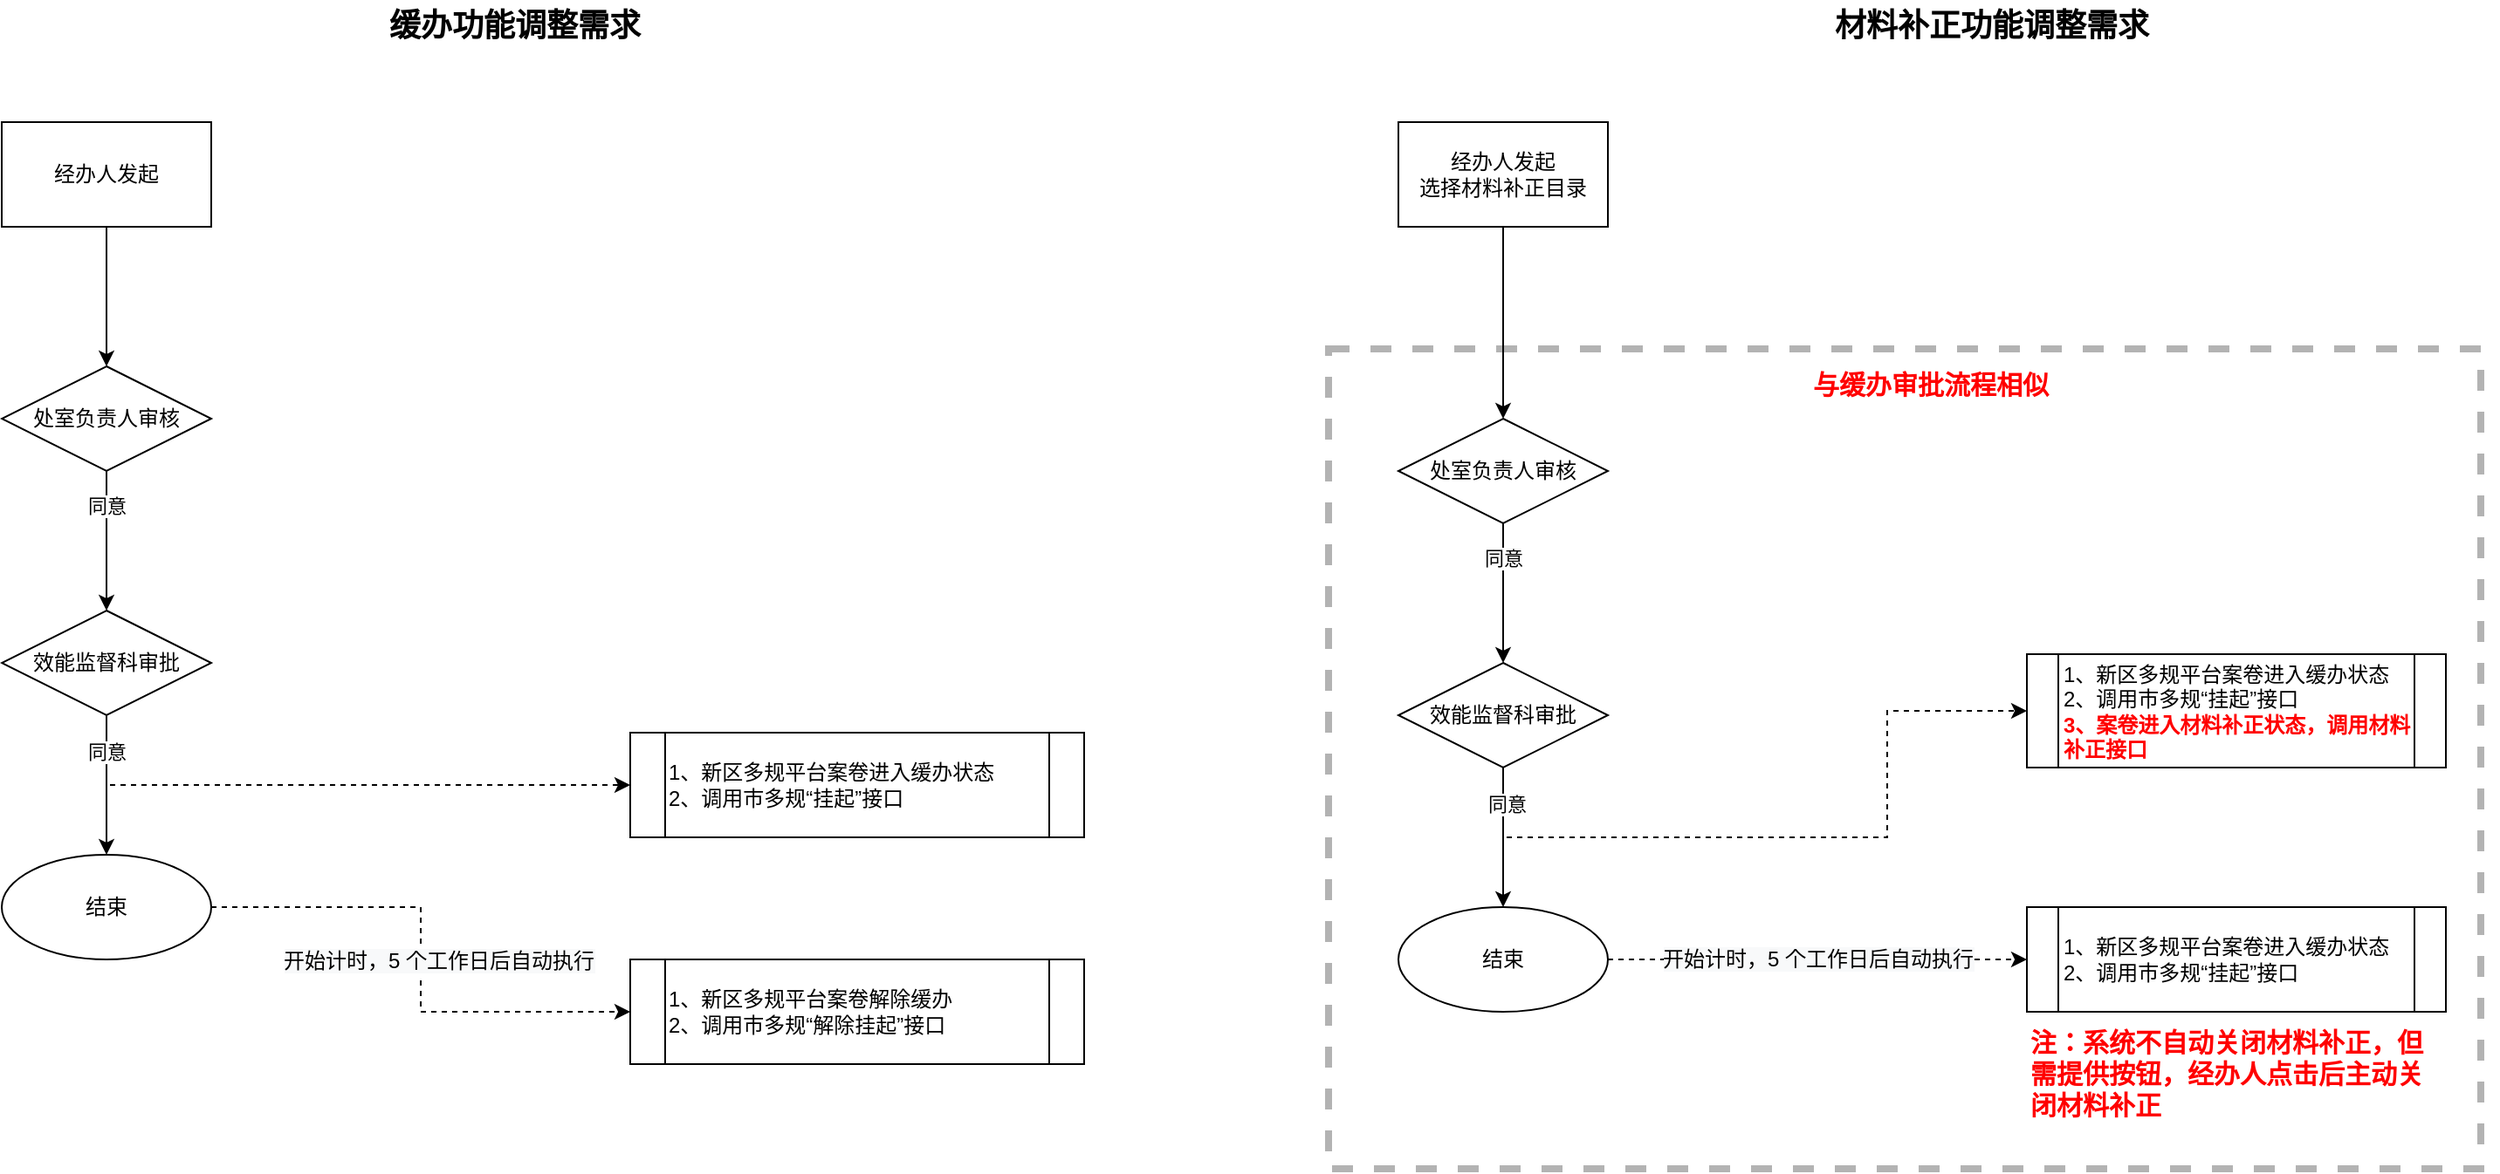 <mxfile version="14.6.13" type="github">
  <diagram id="ihwht_RgDGC7BpIB0vgZ" name="Page-1">
    <mxGraphModel dx="981" dy="509" grid="1" gridSize="10" guides="1" tooltips="1" connect="1" arrows="1" fold="1" page="1" pageScale="1" pageWidth="827" pageHeight="1169" math="0" shadow="0">
      <root>
        <mxCell id="0" />
        <mxCell id="1" parent="0" />
        <mxCell id="OilqJA6hoogybqTPg4Va-66" value="" style="rounded=0;whiteSpace=wrap;html=1;fontSize=12;dashed=1;strokeWidth=4;fontColor=#B3B3B3;strokeColor=#B3B3B3;" parent="1" vertex="1">
          <mxGeometry x="880" y="290" width="660" height="470" as="geometry" />
        </mxCell>
        <mxCell id="OilqJA6hoogybqTPg4Va-3" value="" style="edgeStyle=orthogonalEdgeStyle;rounded=0;orthogonalLoop=1;jettySize=auto;html=1;entryX=0.5;entryY=0;entryDx=0;entryDy=0;" parent="1" source="OilqJA6hoogybqTPg4Va-1" target="OilqJA6hoogybqTPg4Va-6" edge="1">
          <mxGeometry relative="1" as="geometry">
            <mxPoint x="180" y="300" as="targetPoint" />
          </mxGeometry>
        </mxCell>
        <mxCell id="OilqJA6hoogybqTPg4Va-1" value="经办人发起" style="rounded=0;whiteSpace=wrap;html=1;" parent="1" vertex="1">
          <mxGeometry x="120" y="160" width="120" height="60" as="geometry" />
        </mxCell>
        <mxCell id="OilqJA6hoogybqTPg4Va-8" value="" style="edgeStyle=orthogonalEdgeStyle;rounded=0;orthogonalLoop=1;jettySize=auto;html=1;" parent="1" source="OilqJA6hoogybqTPg4Va-6" target="OilqJA6hoogybqTPg4Va-7" edge="1">
          <mxGeometry relative="1" as="geometry" />
        </mxCell>
        <mxCell id="OilqJA6hoogybqTPg4Va-13" value="同意" style="edgeLabel;html=1;align=center;verticalAlign=middle;resizable=0;points=[];" parent="OilqJA6hoogybqTPg4Va-8" vertex="1" connectable="0">
          <mxGeometry x="-0.25" y="-2" relative="1" as="geometry">
            <mxPoint x="2" y="-10" as="offset" />
          </mxGeometry>
        </mxCell>
        <mxCell id="OilqJA6hoogybqTPg4Va-32" style="edgeStyle=orthogonalEdgeStyle;rounded=0;orthogonalLoop=1;jettySize=auto;html=1;exitX=0.5;exitY=1;exitDx=0;exitDy=0;entryX=0;entryY=0.5;entryDx=0;entryDy=0;dashed=1;fontSize=18;" parent="1" source="OilqJA6hoogybqTPg4Va-7" target="OilqJA6hoogybqTPg4Va-10" edge="1">
          <mxGeometry relative="1" as="geometry">
            <Array as="points">
              <mxPoint x="180" y="540" />
              <mxPoint x="480" y="540" />
            </Array>
          </mxGeometry>
        </mxCell>
        <mxCell id="OilqJA6hoogybqTPg4Va-6" value="&lt;span&gt;处室负责人审核&lt;/span&gt;" style="rhombus;whiteSpace=wrap;html=1;" parent="1" vertex="1">
          <mxGeometry x="120" y="300" width="120" height="60" as="geometry" />
        </mxCell>
        <mxCell id="OilqJA6hoogybqTPg4Va-21" value="" style="edgeStyle=orthogonalEdgeStyle;rounded=0;orthogonalLoop=1;jettySize=auto;html=1;" parent="1" source="OilqJA6hoogybqTPg4Va-7" target="OilqJA6hoogybqTPg4Va-20" edge="1">
          <mxGeometry relative="1" as="geometry" />
        </mxCell>
        <mxCell id="OilqJA6hoogybqTPg4Va-22" value="同意" style="edgeLabel;html=1;align=center;verticalAlign=middle;resizable=0;points=[];" parent="OilqJA6hoogybqTPg4Va-21" vertex="1" connectable="0">
          <mxGeometry x="-0.217" y="2" relative="1" as="geometry">
            <mxPoint x="-2" y="-11" as="offset" />
          </mxGeometry>
        </mxCell>
        <mxCell id="OilqJA6hoogybqTPg4Va-7" value="&lt;span&gt;效能监督科审批&lt;/span&gt;" style="rhombus;whiteSpace=wrap;html=1;" parent="1" vertex="1">
          <mxGeometry x="120" y="440" width="120" height="60" as="geometry" />
        </mxCell>
        <mxCell id="OilqJA6hoogybqTPg4Va-10" value="1、新区多规平台案卷进入缓办状态&lt;br&gt;2、调用市多规“挂起”接口" style="shape=process;whiteSpace=wrap;html=1;backgroundOutline=1;align=left;size=0.077;" parent="1" vertex="1">
          <mxGeometry x="480" y="510" width="260" height="60" as="geometry" />
        </mxCell>
        <mxCell id="OilqJA6hoogybqTPg4Va-26" style="edgeStyle=orthogonalEdgeStyle;rounded=0;orthogonalLoop=1;jettySize=auto;html=1;exitX=1;exitY=0.5;exitDx=0;exitDy=0;entryX=0;entryY=0.5;entryDx=0;entryDy=0;dashed=1;" parent="1" source="OilqJA6hoogybqTPg4Va-20" target="OilqJA6hoogybqTPg4Va-25" edge="1">
          <mxGeometry relative="1" as="geometry" />
        </mxCell>
        <mxCell id="OilqJA6hoogybqTPg4Va-27" value="&lt;span style=&quot;font-size: 12px ; text-align: left ; background-color: rgb(248 , 249 , 250)&quot;&gt;开始计时，5 个工作日后自动执行&lt;/span&gt;" style="edgeLabel;html=1;align=center;verticalAlign=middle;resizable=0;points=[];" parent="OilqJA6hoogybqTPg4Va-26" vertex="1" connectable="0">
          <mxGeometry x="-0.125" y="2" relative="1" as="geometry">
            <mxPoint x="8" y="19" as="offset" />
          </mxGeometry>
        </mxCell>
        <mxCell id="OilqJA6hoogybqTPg4Va-20" value="结束" style="ellipse;whiteSpace=wrap;html=1;" parent="1" vertex="1">
          <mxGeometry x="120" y="580" width="120" height="60" as="geometry" />
        </mxCell>
        <mxCell id="OilqJA6hoogybqTPg4Va-25" value="1、新区多规平台案卷解除缓办&lt;br&gt;2、调用市多规“解除挂起”接口" style="shape=process;whiteSpace=wrap;html=1;backgroundOutline=1;align=left;size=0.077;" parent="1" vertex="1">
          <mxGeometry x="480" y="640" width="260" height="60" as="geometry" />
        </mxCell>
        <mxCell id="OilqJA6hoogybqTPg4Va-28" value="缓办功能调整需求" style="text;html=1;strokeColor=none;fillColor=none;align=center;verticalAlign=middle;whiteSpace=wrap;rounded=0;fontSize=18;fontStyle=1" parent="1" vertex="1">
          <mxGeometry x="124" y="90" width="580" height="30" as="geometry" />
        </mxCell>
        <mxCell id="OilqJA6hoogybqTPg4Va-29" value="材料补正功能调整需求" style="text;html=1;strokeColor=none;fillColor=none;align=center;verticalAlign=middle;whiteSpace=wrap;rounded=0;fontSize=18;fontStyle=1" parent="1" vertex="1">
          <mxGeometry x="970" y="90" width="580" height="30" as="geometry" />
        </mxCell>
        <mxCell id="GDCJH5cwwwnvC5ib_Jdx-1" style="edgeStyle=orthogonalEdgeStyle;rounded=0;orthogonalLoop=1;jettySize=auto;html=1;exitX=0.5;exitY=1;exitDx=0;exitDy=0;entryX=0.5;entryY=0;entryDx=0;entryDy=0;" edge="1" parent="1" source="OilqJA6hoogybqTPg4Va-30" target="OilqJA6hoogybqTPg4Va-54">
          <mxGeometry relative="1" as="geometry" />
        </mxCell>
        <mxCell id="OilqJA6hoogybqTPg4Va-30" value="经办人发起&lt;br&gt;选择材料补正目录" style="rounded=0;whiteSpace=wrap;html=1;" parent="1" vertex="1">
          <mxGeometry x="920" y="160" width="120" height="60" as="geometry" />
        </mxCell>
        <mxCell id="OilqJA6hoogybqTPg4Va-51" value="" style="edgeStyle=orthogonalEdgeStyle;rounded=0;orthogonalLoop=1;jettySize=auto;html=1;" parent="1" source="OilqJA6hoogybqTPg4Va-54" target="OilqJA6hoogybqTPg4Va-59" edge="1">
          <mxGeometry relative="1" as="geometry" />
        </mxCell>
        <mxCell id="OilqJA6hoogybqTPg4Va-52" value="同意" style="edgeLabel;html=1;align=center;verticalAlign=middle;resizable=0;points=[];" parent="OilqJA6hoogybqTPg4Va-51" vertex="1" connectable="0">
          <mxGeometry x="-0.25" y="-2" relative="1" as="geometry">
            <mxPoint x="2" y="-10" as="offset" />
          </mxGeometry>
        </mxCell>
        <mxCell id="OilqJA6hoogybqTPg4Va-53" style="edgeStyle=orthogonalEdgeStyle;rounded=0;orthogonalLoop=1;jettySize=auto;html=1;exitX=0.5;exitY=1;exitDx=0;exitDy=0;entryX=0;entryY=0.5;entryDx=0;entryDy=0;dashed=1;fontSize=18;" parent="1" source="OilqJA6hoogybqTPg4Va-59" target="OilqJA6hoogybqTPg4Va-60" edge="1">
          <mxGeometry relative="1" as="geometry">
            <Array as="points">
              <mxPoint x="980" y="570" />
              <mxPoint x="1200" y="570" />
              <mxPoint x="1200" y="498" />
            </Array>
          </mxGeometry>
        </mxCell>
        <mxCell id="OilqJA6hoogybqTPg4Va-54" value="&lt;span&gt;处室负责人审核&lt;/span&gt;" style="rhombus;whiteSpace=wrap;html=1;" parent="1" vertex="1">
          <mxGeometry x="920" y="330" width="120" height="60" as="geometry" />
        </mxCell>
        <mxCell id="OilqJA6hoogybqTPg4Va-57" value="" style="edgeStyle=orthogonalEdgeStyle;rounded=0;orthogonalLoop=1;jettySize=auto;html=1;" parent="1" source="OilqJA6hoogybqTPg4Va-59" target="OilqJA6hoogybqTPg4Va-64" edge="1">
          <mxGeometry relative="1" as="geometry" />
        </mxCell>
        <mxCell id="OilqJA6hoogybqTPg4Va-58" value="同意" style="edgeLabel;html=1;align=center;verticalAlign=middle;resizable=0;points=[];" parent="OilqJA6hoogybqTPg4Va-57" vertex="1" connectable="0">
          <mxGeometry x="-0.217" y="2" relative="1" as="geometry">
            <mxPoint y="-11" as="offset" />
          </mxGeometry>
        </mxCell>
        <mxCell id="OilqJA6hoogybqTPg4Va-59" value="&lt;span&gt;效能监督科审批&lt;/span&gt;" style="rhombus;whiteSpace=wrap;html=1;" parent="1" vertex="1">
          <mxGeometry x="920" y="470" width="120" height="60" as="geometry" />
        </mxCell>
        <mxCell id="OilqJA6hoogybqTPg4Va-60" value="1、新区多规平台案卷进入缓办状态&lt;br&gt;2、调用市多规“挂起”接口&lt;br&gt;&lt;b&gt;&lt;font color=&quot;#ff0000&quot;&gt;3、案卷进入材料补正状态，调用材料补正接口&lt;/font&gt;&lt;/b&gt;" style="shape=process;whiteSpace=wrap;html=1;backgroundOutline=1;align=left;size=0.077;" parent="1" vertex="1">
          <mxGeometry x="1280" y="465" width="240" height="65" as="geometry" />
        </mxCell>
        <mxCell id="OilqJA6hoogybqTPg4Va-62" style="edgeStyle=orthogonalEdgeStyle;rounded=0;orthogonalLoop=1;jettySize=auto;html=1;exitX=1;exitY=0.5;exitDx=0;exitDy=0;entryX=0;entryY=0.5;entryDx=0;entryDy=0;dashed=1;" parent="1" source="OilqJA6hoogybqTPg4Va-64" target="OilqJA6hoogybqTPg4Va-65" edge="1">
          <mxGeometry relative="1" as="geometry" />
        </mxCell>
        <mxCell id="OilqJA6hoogybqTPg4Va-63" value="&lt;span style=&quot;font-size: 12px ; text-align: left ; background-color: rgb(248 , 249 , 250)&quot;&gt;开始计时，5 个工作日后自动执行&lt;/span&gt;" style="edgeLabel;html=1;align=center;verticalAlign=middle;resizable=0;points=[];" parent="OilqJA6hoogybqTPg4Va-62" vertex="1" connectable="0">
          <mxGeometry x="-0.125" y="2" relative="1" as="geometry">
            <mxPoint x="15" y="2" as="offset" />
          </mxGeometry>
        </mxCell>
        <mxCell id="OilqJA6hoogybqTPg4Va-64" value="结束" style="ellipse;whiteSpace=wrap;html=1;" parent="1" vertex="1">
          <mxGeometry x="920" y="610" width="120" height="60" as="geometry" />
        </mxCell>
        <mxCell id="OilqJA6hoogybqTPg4Va-65" value="1、新区多规平台案卷进入缓办状态&lt;br&gt;2、调用市多规“挂起”接口" style="shape=process;whiteSpace=wrap;html=1;backgroundOutline=1;align=left;size=0.077;" parent="1" vertex="1">
          <mxGeometry x="1280" y="610" width="240" height="60" as="geometry" />
        </mxCell>
        <mxCell id="OilqJA6hoogybqTPg4Va-67" value="与缓办审批流程相似" style="text;html=1;strokeColor=none;fillColor=none;align=center;verticalAlign=middle;whiteSpace=wrap;rounded=0;dashed=1;fontSize=15;fontStyle=1;fontColor=#FF0000;" parent="1" vertex="1">
          <mxGeometry x="1090" y="300" width="270" height="20" as="geometry" />
        </mxCell>
        <mxCell id="GDCJH5cwwwnvC5ib_Jdx-6" value="注：系统不自动关闭材料补正，但需提供按钮，经办人点击后主动关闭材料补正" style="text;html=1;strokeColor=none;fillColor=none;align=left;verticalAlign=middle;whiteSpace=wrap;rounded=0;dashed=1;fontSize=15;fontStyle=1;fontColor=#FF0000;" vertex="1" parent="1">
          <mxGeometry x="1280" y="670" width="240" height="70" as="geometry" />
        </mxCell>
      </root>
    </mxGraphModel>
  </diagram>
</mxfile>
